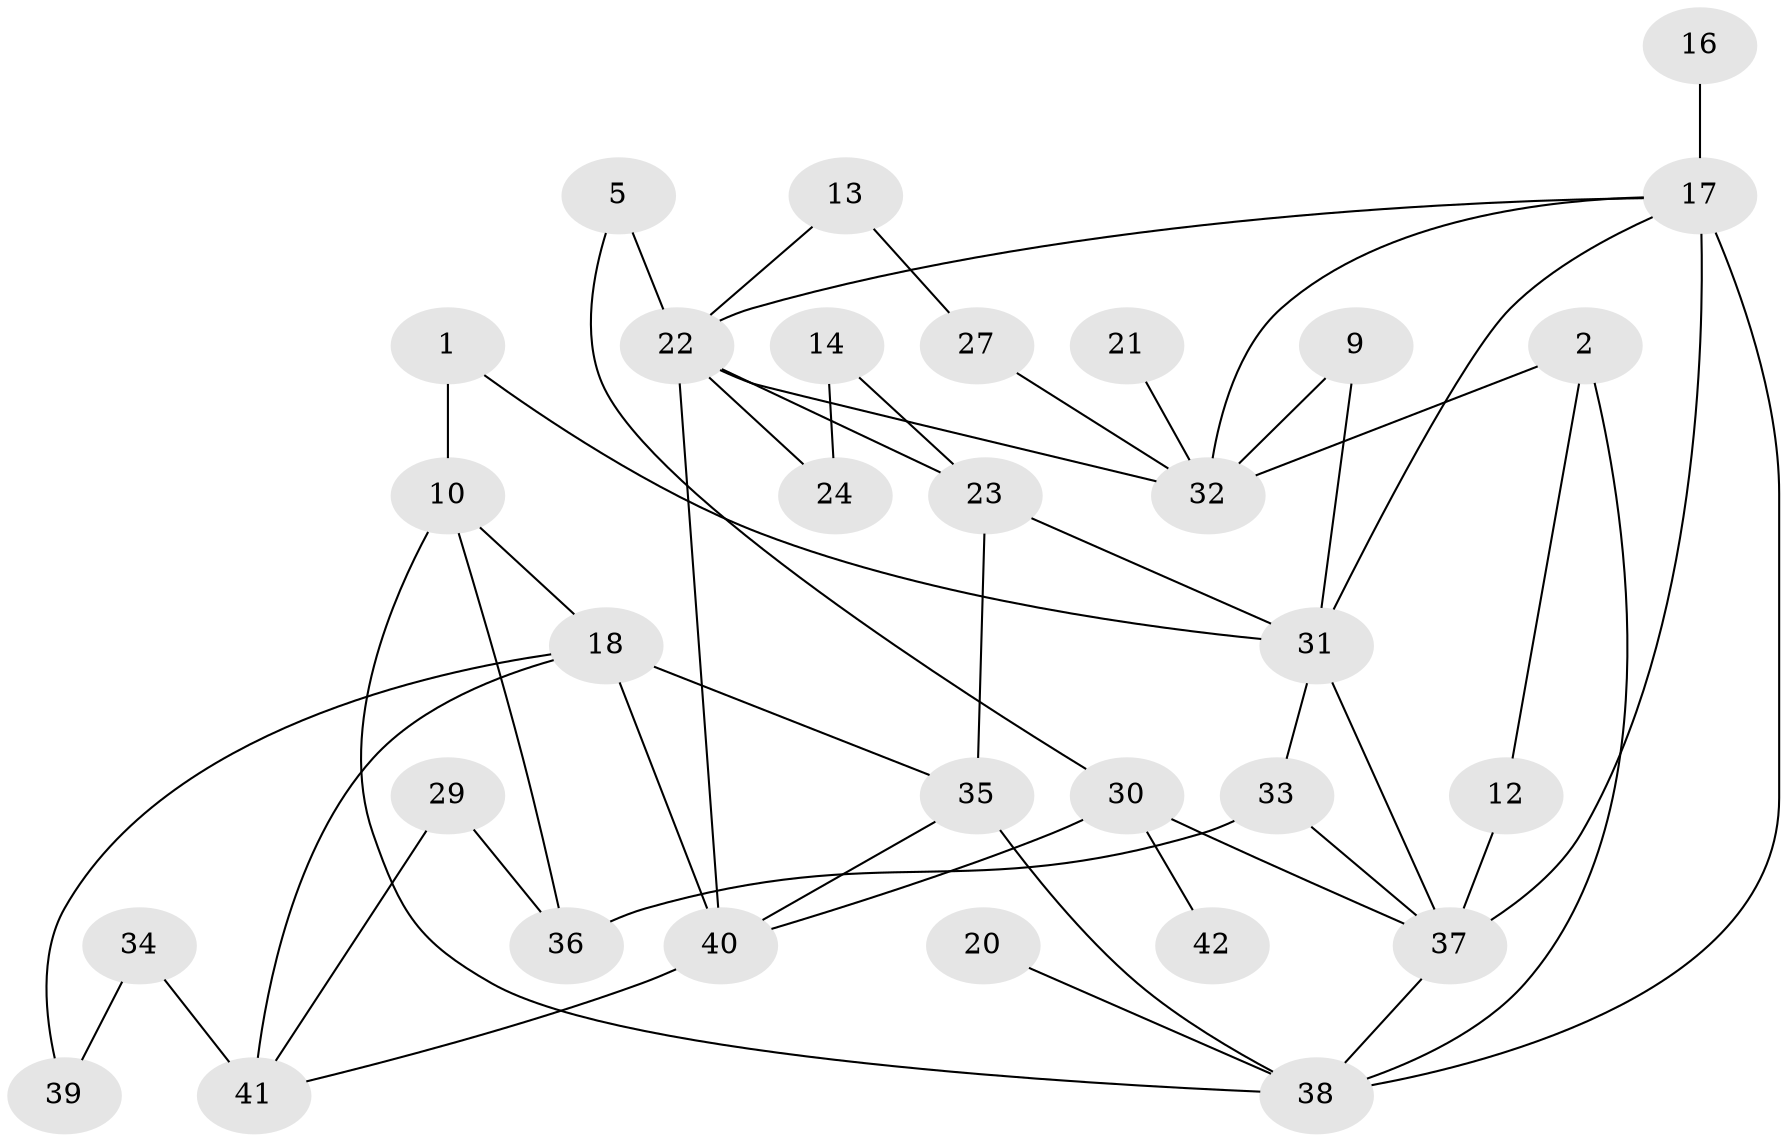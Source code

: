 // original degree distribution, {2: 0.30952380952380953, 3: 0.17857142857142858, 1: 0.15476190476190477, 0: 0.11904761904761904, 4: 0.15476190476190477, 6: 0.03571428571428571, 5: 0.03571428571428571, 7: 0.011904761904761904}
// Generated by graph-tools (version 1.1) at 2025/00/03/09/25 03:00:47]
// undirected, 31 vertices, 51 edges
graph export_dot {
graph [start="1"]
  node [color=gray90,style=filled];
  1;
  2;
  5;
  9;
  10;
  12;
  13;
  14;
  16;
  17;
  18;
  20;
  21;
  22;
  23;
  24;
  27;
  29;
  30;
  31;
  32;
  33;
  34;
  35;
  36;
  37;
  38;
  39;
  40;
  41;
  42;
  1 -- 10 [weight=1.0];
  1 -- 31 [weight=1.0];
  2 -- 12 [weight=1.0];
  2 -- 32 [weight=1.0];
  2 -- 38 [weight=1.0];
  5 -- 22 [weight=1.0];
  5 -- 30 [weight=1.0];
  9 -- 31 [weight=1.0];
  9 -- 32 [weight=1.0];
  10 -- 18 [weight=1.0];
  10 -- 36 [weight=1.0];
  10 -- 38 [weight=1.0];
  12 -- 37 [weight=2.0];
  13 -- 22 [weight=1.0];
  13 -- 27 [weight=1.0];
  14 -- 23 [weight=1.0];
  14 -- 24 [weight=1.0];
  16 -- 17 [weight=1.0];
  17 -- 22 [weight=1.0];
  17 -- 31 [weight=1.0];
  17 -- 32 [weight=1.0];
  17 -- 37 [weight=2.0];
  17 -- 38 [weight=2.0];
  18 -- 35 [weight=1.0];
  18 -- 39 [weight=1.0];
  18 -- 40 [weight=1.0];
  18 -- 41 [weight=1.0];
  20 -- 38 [weight=1.0];
  21 -- 32 [weight=1.0];
  22 -- 23 [weight=1.0];
  22 -- 24 [weight=1.0];
  22 -- 32 [weight=1.0];
  22 -- 40 [weight=1.0];
  23 -- 31 [weight=1.0];
  23 -- 35 [weight=2.0];
  27 -- 32 [weight=1.0];
  29 -- 36 [weight=1.0];
  29 -- 41 [weight=1.0];
  30 -- 37 [weight=1.0];
  30 -- 40 [weight=1.0];
  30 -- 42 [weight=1.0];
  31 -- 33 [weight=1.0];
  31 -- 37 [weight=1.0];
  33 -- 36 [weight=2.0];
  33 -- 37 [weight=1.0];
  34 -- 39 [weight=1.0];
  34 -- 41 [weight=2.0];
  35 -- 38 [weight=2.0];
  35 -- 40 [weight=1.0];
  37 -- 38 [weight=1.0];
  40 -- 41 [weight=1.0];
}
